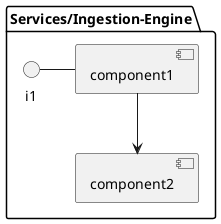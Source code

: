 @startuml

package "Services/Ingestion-Engine" {
component component1
component component2
interface i1

}
i1 - component1
component1 --> component2
@enduml

